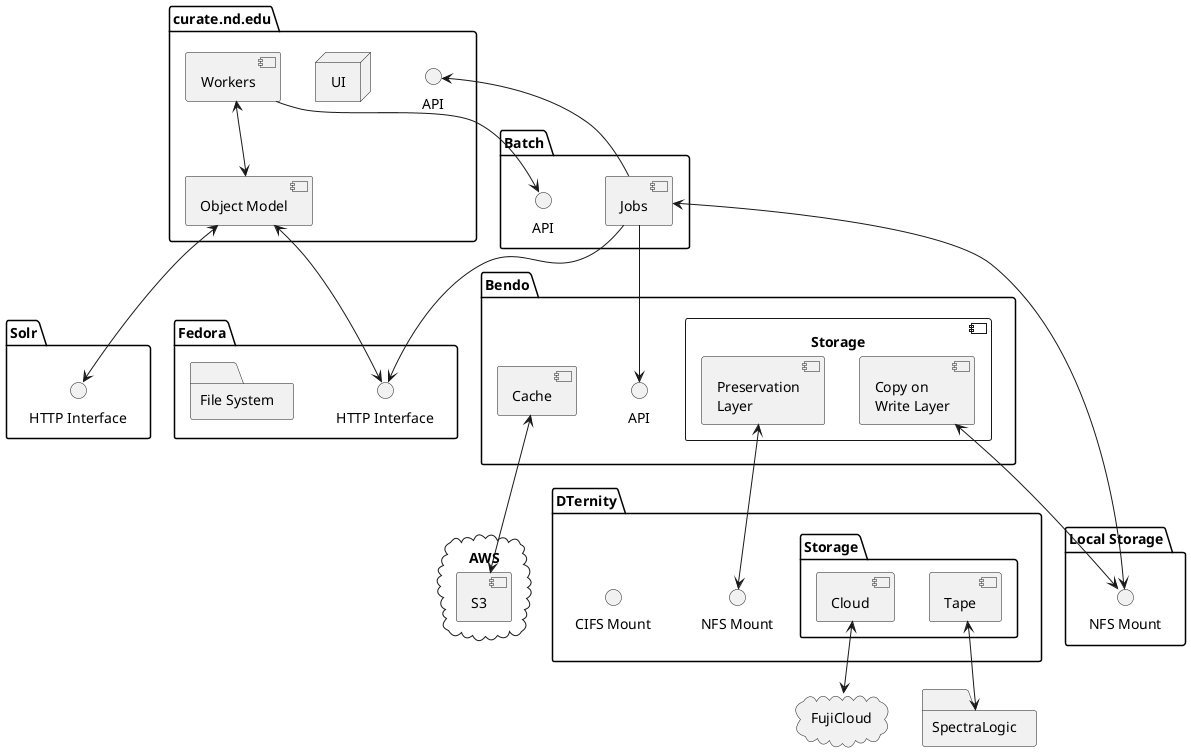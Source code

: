 # Render via PlantUML
# Generated via plantuml-preview (https://github.com/peele/plantuml-preview) in Atom
# package
# node
# folder
# frame
# cloud
# database
# interface
@startuml

package "curate.nd.edu" {
  component "Object Model" as CurateOM
  component "Workers" as CurateW
  node "UI" as CurateUI
  interface "API" as CurateAPI
  CurateW <--> CurateOM
}

package "Fedora" {
  interface "HTTP Interface" as FedoraHTTP
  folder "File System" as FedoraFS
}

package "Solr" {
  interface "HTTP Interface" as SolrHTTP
}

package "Batch" {
  interface API as BatchAPI
  component Jobs as BatchJobs
}


package "Bendo" {
  interface API as BendoAPI
  component Cache as BendoC
  component Storage {
    component "Copy on\nWrite Layer" as BendoCOW
    component "Preservation\nLayer" as BendoPL
  }
}

package "DTernity" {
  interface "NFS Mount" as DTernityNFSM
  interface "CIFS Mount" as DTernityCIFSM
  package "Storage" as DTernityStorage {
    component "Cloud" as DternityCS
    component "Tape" as DternityTS
  }
}

folder "Local Storage" {
  interface "NFS Mount" as LocalNFSMount
}

folder "SpectraLogic"

cloud "FujiCloud"

cloud AWS {
  component S3
}
BendoPL <--> DTernityNFSM
CurateOM <--> FedoraHTTP
CurateOM <--> SolrHTTP
BatchJobs --> CurateAPI
BendoCOW <--> LocalNFSMount
DternityTS <--> SpectraLogic
DternityCS <--> FujiCloud
BendoC <--> S3
CurateW --> BatchAPI
BatchJobs --> BendoAPI
BatchJobs --> FedoraHTTP
BatchJobs <--> LocalNFSMount
@enduml
